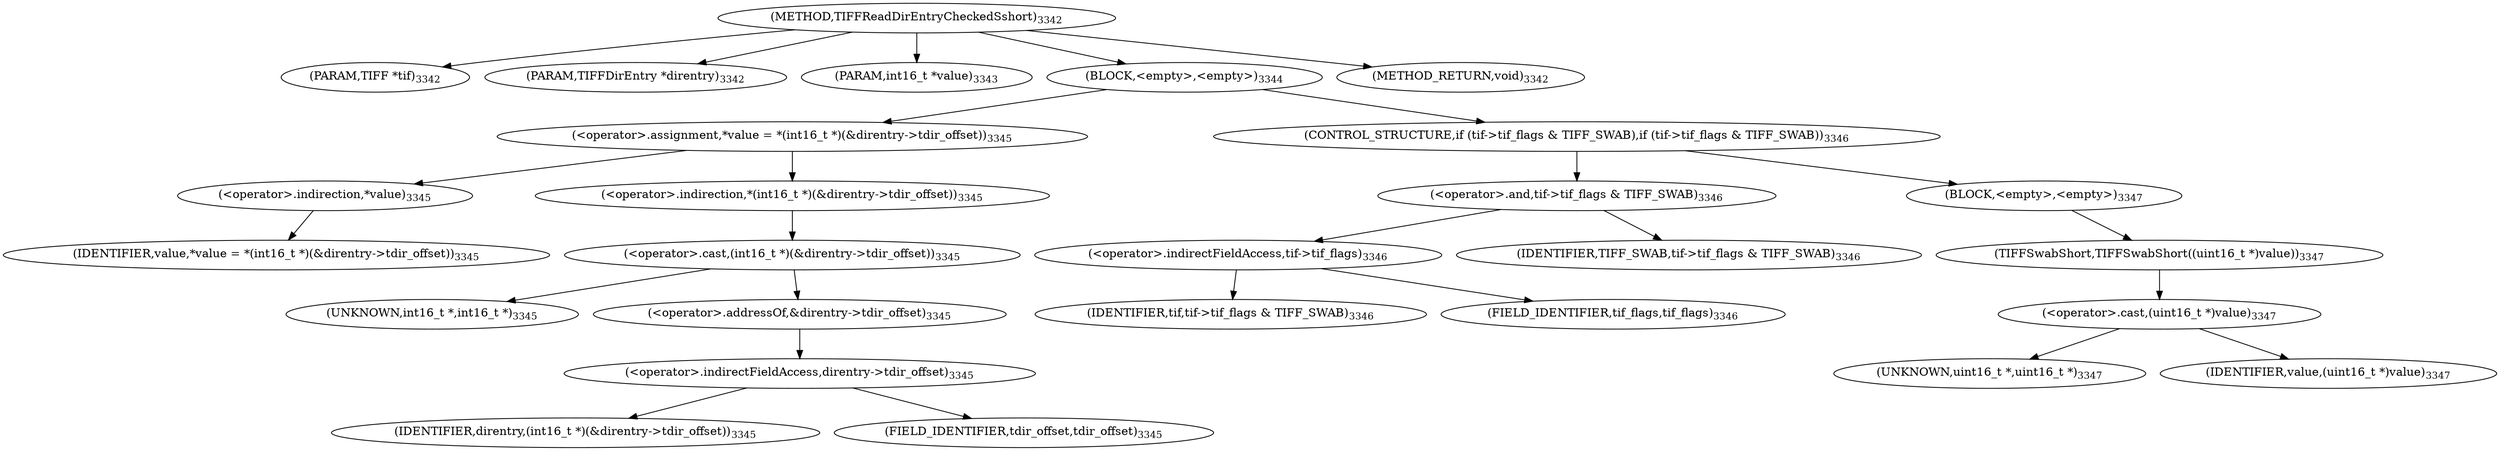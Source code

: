 digraph "TIFFReadDirEntryCheckedSshort" {  
"86680" [label = <(METHOD,TIFFReadDirEntryCheckedSshort)<SUB>3342</SUB>> ]
"86681" [label = <(PARAM,TIFF *tif)<SUB>3342</SUB>> ]
"86682" [label = <(PARAM,TIFFDirEntry *direntry)<SUB>3342</SUB>> ]
"86683" [label = <(PARAM,int16_t *value)<SUB>3343</SUB>> ]
"86684" [label = <(BLOCK,&lt;empty&gt;,&lt;empty&gt;)<SUB>3344</SUB>> ]
"86685" [label = <(&lt;operator&gt;.assignment,*value = *(int16_t *)(&amp;direntry-&gt;tdir_offset))<SUB>3345</SUB>> ]
"86686" [label = <(&lt;operator&gt;.indirection,*value)<SUB>3345</SUB>> ]
"86687" [label = <(IDENTIFIER,value,*value = *(int16_t *)(&amp;direntry-&gt;tdir_offset))<SUB>3345</SUB>> ]
"86688" [label = <(&lt;operator&gt;.indirection,*(int16_t *)(&amp;direntry-&gt;tdir_offset))<SUB>3345</SUB>> ]
"86689" [label = <(&lt;operator&gt;.cast,(int16_t *)(&amp;direntry-&gt;tdir_offset))<SUB>3345</SUB>> ]
"86690" [label = <(UNKNOWN,int16_t *,int16_t *)<SUB>3345</SUB>> ]
"86691" [label = <(&lt;operator&gt;.addressOf,&amp;direntry-&gt;tdir_offset)<SUB>3345</SUB>> ]
"86692" [label = <(&lt;operator&gt;.indirectFieldAccess,direntry-&gt;tdir_offset)<SUB>3345</SUB>> ]
"86693" [label = <(IDENTIFIER,direntry,(int16_t *)(&amp;direntry-&gt;tdir_offset))<SUB>3345</SUB>> ]
"86694" [label = <(FIELD_IDENTIFIER,tdir_offset,tdir_offset)<SUB>3345</SUB>> ]
"86695" [label = <(CONTROL_STRUCTURE,if (tif-&gt;tif_flags &amp; TIFF_SWAB),if (tif-&gt;tif_flags &amp; TIFF_SWAB))<SUB>3346</SUB>> ]
"86696" [label = <(&lt;operator&gt;.and,tif-&gt;tif_flags &amp; TIFF_SWAB)<SUB>3346</SUB>> ]
"86697" [label = <(&lt;operator&gt;.indirectFieldAccess,tif-&gt;tif_flags)<SUB>3346</SUB>> ]
"86698" [label = <(IDENTIFIER,tif,tif-&gt;tif_flags &amp; TIFF_SWAB)<SUB>3346</SUB>> ]
"86699" [label = <(FIELD_IDENTIFIER,tif_flags,tif_flags)<SUB>3346</SUB>> ]
"86700" [label = <(IDENTIFIER,TIFF_SWAB,tif-&gt;tif_flags &amp; TIFF_SWAB)<SUB>3346</SUB>> ]
"86701" [label = <(BLOCK,&lt;empty&gt;,&lt;empty&gt;)<SUB>3347</SUB>> ]
"86702" [label = <(TIFFSwabShort,TIFFSwabShort((uint16_t *)value))<SUB>3347</SUB>> ]
"86703" [label = <(&lt;operator&gt;.cast,(uint16_t *)value)<SUB>3347</SUB>> ]
"86704" [label = <(UNKNOWN,uint16_t *,uint16_t *)<SUB>3347</SUB>> ]
"86705" [label = <(IDENTIFIER,value,(uint16_t *)value)<SUB>3347</SUB>> ]
"86706" [label = <(METHOD_RETURN,void)<SUB>3342</SUB>> ]
  "86680" -> "86681" 
  "86680" -> "86682" 
  "86680" -> "86683" 
  "86680" -> "86684" 
  "86680" -> "86706" 
  "86684" -> "86685" 
  "86684" -> "86695" 
  "86685" -> "86686" 
  "86685" -> "86688" 
  "86686" -> "86687" 
  "86688" -> "86689" 
  "86689" -> "86690" 
  "86689" -> "86691" 
  "86691" -> "86692" 
  "86692" -> "86693" 
  "86692" -> "86694" 
  "86695" -> "86696" 
  "86695" -> "86701" 
  "86696" -> "86697" 
  "86696" -> "86700" 
  "86697" -> "86698" 
  "86697" -> "86699" 
  "86701" -> "86702" 
  "86702" -> "86703" 
  "86703" -> "86704" 
  "86703" -> "86705" 
}
